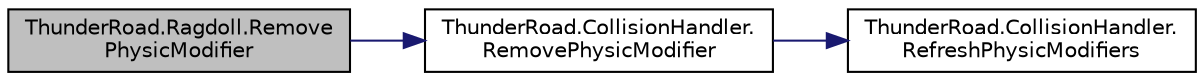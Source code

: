 digraph "ThunderRoad.Ragdoll.RemovePhysicModifier"
{
 // LATEX_PDF_SIZE
  edge [fontname="Helvetica",fontsize="10",labelfontname="Helvetica",labelfontsize="10"];
  node [fontname="Helvetica",fontsize="10",shape=record];
  rankdir="LR";
  Node1 [label="ThunderRoad.Ragdoll.Remove\lPhysicModifier",height=0.2,width=0.4,color="black", fillcolor="grey75", style="filled", fontcolor="black",tooltip="Removes the physic modifier."];
  Node1 -> Node2 [color="midnightblue",fontsize="10",style="solid",fontname="Helvetica"];
  Node2 [label="ThunderRoad.CollisionHandler.\lRemovePhysicModifier",height=0.2,width=0.4,color="black", fillcolor="white", style="filled",URL="$class_thunder_road_1_1_collision_handler.html#a0c22ab9a8eb20a0e65373f111b93362c",tooltip="Removes the physic modifier."];
  Node2 -> Node3 [color="midnightblue",fontsize="10",style="solid",fontname="Helvetica"];
  Node3 [label="ThunderRoad.CollisionHandler.\lRefreshPhysicModifiers",height=0.2,width=0.4,color="black", fillcolor="white", style="filled",URL="$class_thunder_road_1_1_collision_handler.html#a9baba308d0401342c4f214a885582413",tooltip="Refreshes the physic modifiers."];
}
